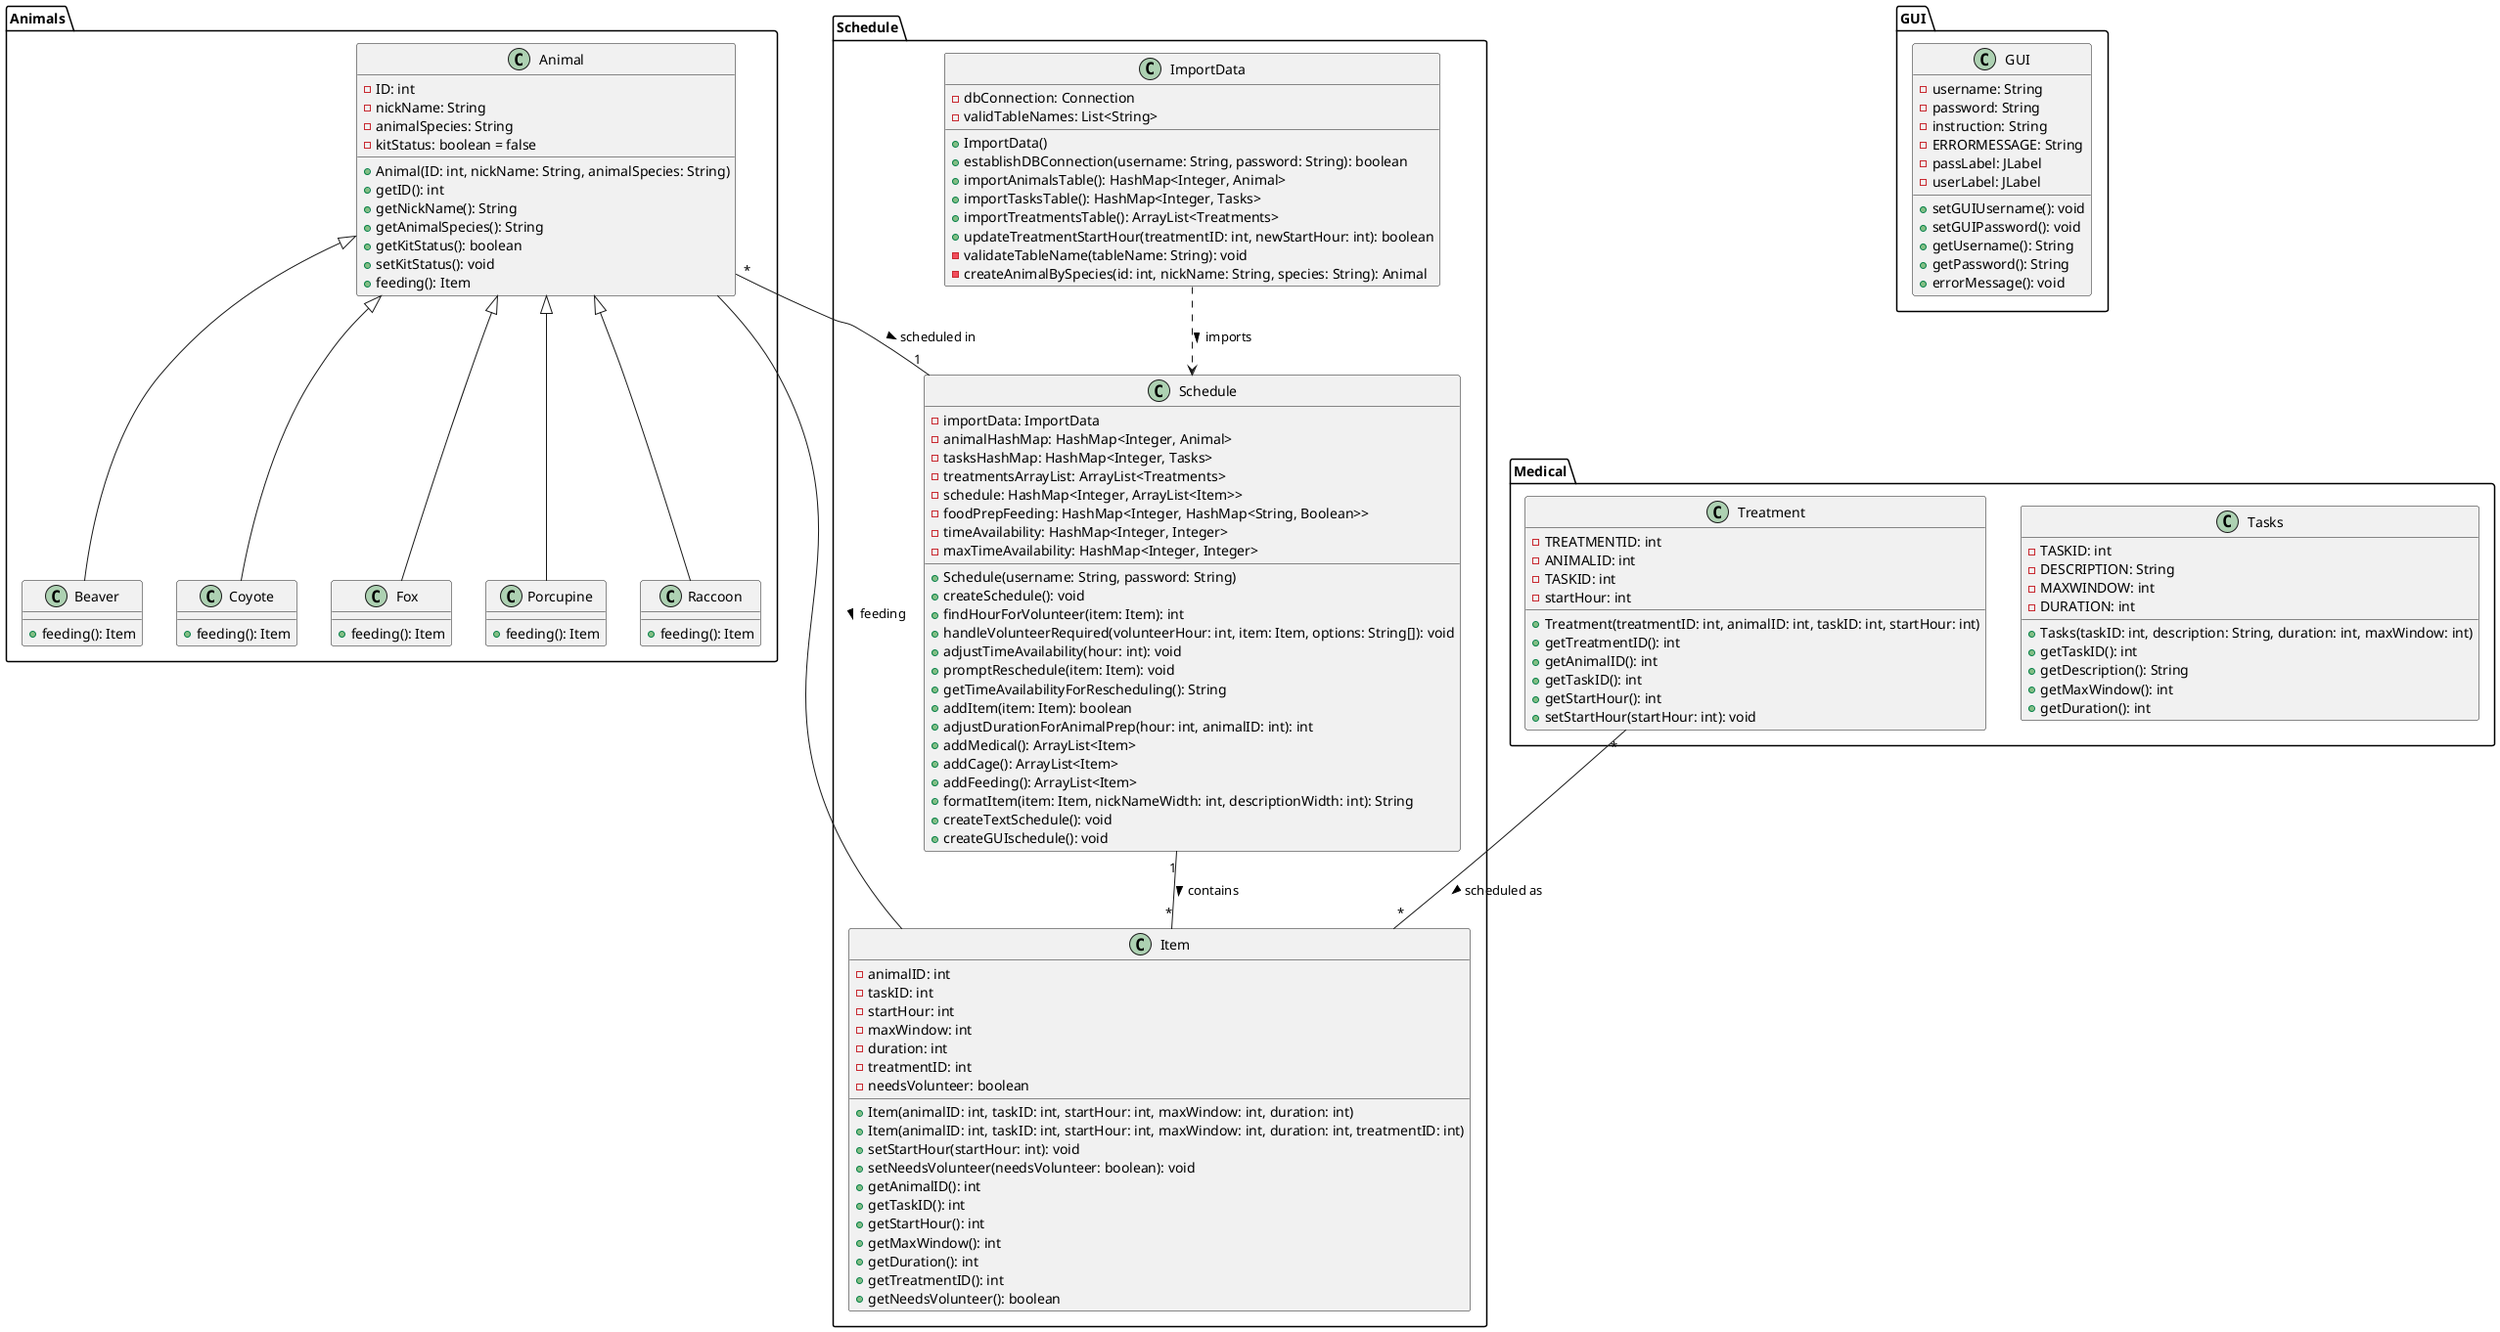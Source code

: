 @startuml

@startuml

package Animals {
  class Animal {
    -ID: int
    -nickName: String
    -animalSpecies: String
    -kitStatus: boolean = false
    +Animal(ID: int, nickName: String, animalSpecies: String)
    +getID(): int
    +getNickName(): String
    +getAnimalSpecies(): String
    +getKitStatus(): boolean
    +setKitStatus(): void
    +feeding(): Item
  }
  class Beaver extends Animal {
    +feeding(): Item
  }
  class Coyote extends Animal {
    +feeding(): Item
  }
  class Fox extends Animal {
    +feeding(): Item
  }
  class Porcupine extends Animal {
    +feeding(): Item
  }
  class Raccoon extends Animal {
    +feeding(): Item
  }
}

package Medical {
  class Tasks {
    -TASKID: int
    -DESCRIPTION: String
    -MAXWINDOW: int
    -DURATION: int
    +Tasks(taskID: int, description: String, duration: int, maxWindow: int)
    +getTaskID(): int
    +getDescription(): String
    +getMaxWindow(): int
    +getDuration(): int
  }
  class Treatment {
    -TREATMENTID: int
    -ANIMALID: int
    -TASKID: int
    -startHour: int
    +Treatment(treatmentID: int, animalID: int, taskID: int, startHour: int)
    +getTreatmentID(): int
    +getAnimalID(): int
    +getTaskID(): int
    +getStartHour(): int
    +setStartHour(startHour: int): void
  }
}

package Schedule {
  class ImportData {
    -dbConnection: Connection
    -validTableNames: List<String>
    +ImportData()
    +establishDBConnection(username: String, password: String): boolean
    +importAnimalsTable(): HashMap<Integer, Animal>
    +importTasksTable(): HashMap<Integer, Tasks>
    +importTreatmentsTable(): ArrayList<Treatments>
    +updateTreatmentStartHour(treatmentID: int, newStartHour: int): boolean
    -validateTableName(tableName: String): void
    -createAnimalBySpecies(id: int, nickName: String, species: String): Animal
  }
  class Item {
      - animalID: int
      - taskID: int
      - startHour: int
      - maxWindow: int
      - duration: int
      - treatmentID: int
      - needsVolunteer: boolean
      + Item(animalID: int, taskID: int, startHour: int, maxWindow: int, duration: int)
      + Item(animalID: int, taskID: int, startHour: int, maxWindow: int, duration: int, treatmentID: int)
      + setStartHour(startHour: int): void
      + setNeedsVolunteer(needsVolunteer: boolean): void
      + getAnimalID(): int
      + getTaskID(): int
      + getStartHour(): int
      + getMaxWindow(): int
      + getDuration(): int
      + getTreatmentID(): int
      + getNeedsVolunteer(): boolean
  }
  class Schedule {
      - importData: ImportData
      - animalHashMap: HashMap<Integer, Animal>
      - tasksHashMap: HashMap<Integer, Tasks>
      - treatmentsArrayList: ArrayList<Treatments>
      - schedule: HashMap<Integer, ArrayList<Item>>
      - foodPrepFeeding: HashMap<Integer, HashMap<String, Boolean>>
      - timeAvailability: HashMap<Integer, Integer>
      - maxTimeAvailability: HashMap<Integer, Integer>
      + Schedule(username: String, password: String)
      + createSchedule(): void
      + findHourForVolunteer(item: Item): int
      + handleVolunteerRequired(volunteerHour: int, item: Item, options: String[]): void
      + adjustTimeAvailability(hour: int): void
      + promptReschedule(item: Item): void
      + getTimeAvailabilityForRescheduling(): String
      + addItem(item: Item): boolean
      + adjustDurationForAnimalPrep(hour: int, animalID: int): int
      + addMedical(): ArrayList<Item>
      + addCage(): ArrayList<Item>
      + addFeeding(): ArrayList<Item>
      + formatItem(item: Item, nickNameWidth: int, descriptionWidth: int): String
      + createTextSchedule(): void
      + createGUIschedule(): void
  }
  ImportData ..> Schedule : imports >
  Schedule "1" -- "*" Item : contains >
  Animal "*" -- "1" Schedule : scheduled in >
  Treatment "*" -- "*" Item : scheduled as >
  Animal -- Item : feeding >
}

package GUI{
    class GUI {
        - username: String
        - password: String
        - instruction: String
        - ERRORMESSAGE: String
        - passLabel: JLabel
        - userLabel: JLabel
        + setGUIUsername(): void
        + setGUIPassword(): void
        + getUsername(): String
        + getPassword(): String
        + errorMessage(): void
    }
}

@enduml